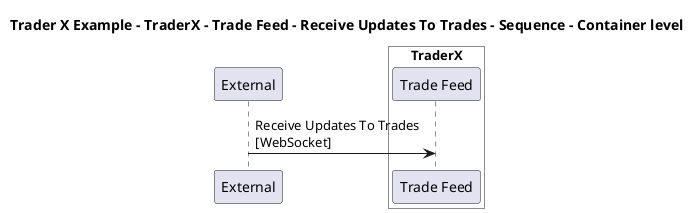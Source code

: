 @startuml

title Trader X Example - TraderX - Trade Feed - Receive Updates To Trades - Sequence - Container level

participant "External" as C4InterFlow.SoftwareSystems.ExternalSystem

box "TraderX" #White
    participant "Trade Feed" as TraderXExample.SoftwareSystems.TraderX.Containers.TradeFeed
end box


C4InterFlow.SoftwareSystems.ExternalSystem -> TraderXExample.SoftwareSystems.TraderX.Containers.TradeFeed : Receive Updates To Trades\n[WebSocket]


@enduml

